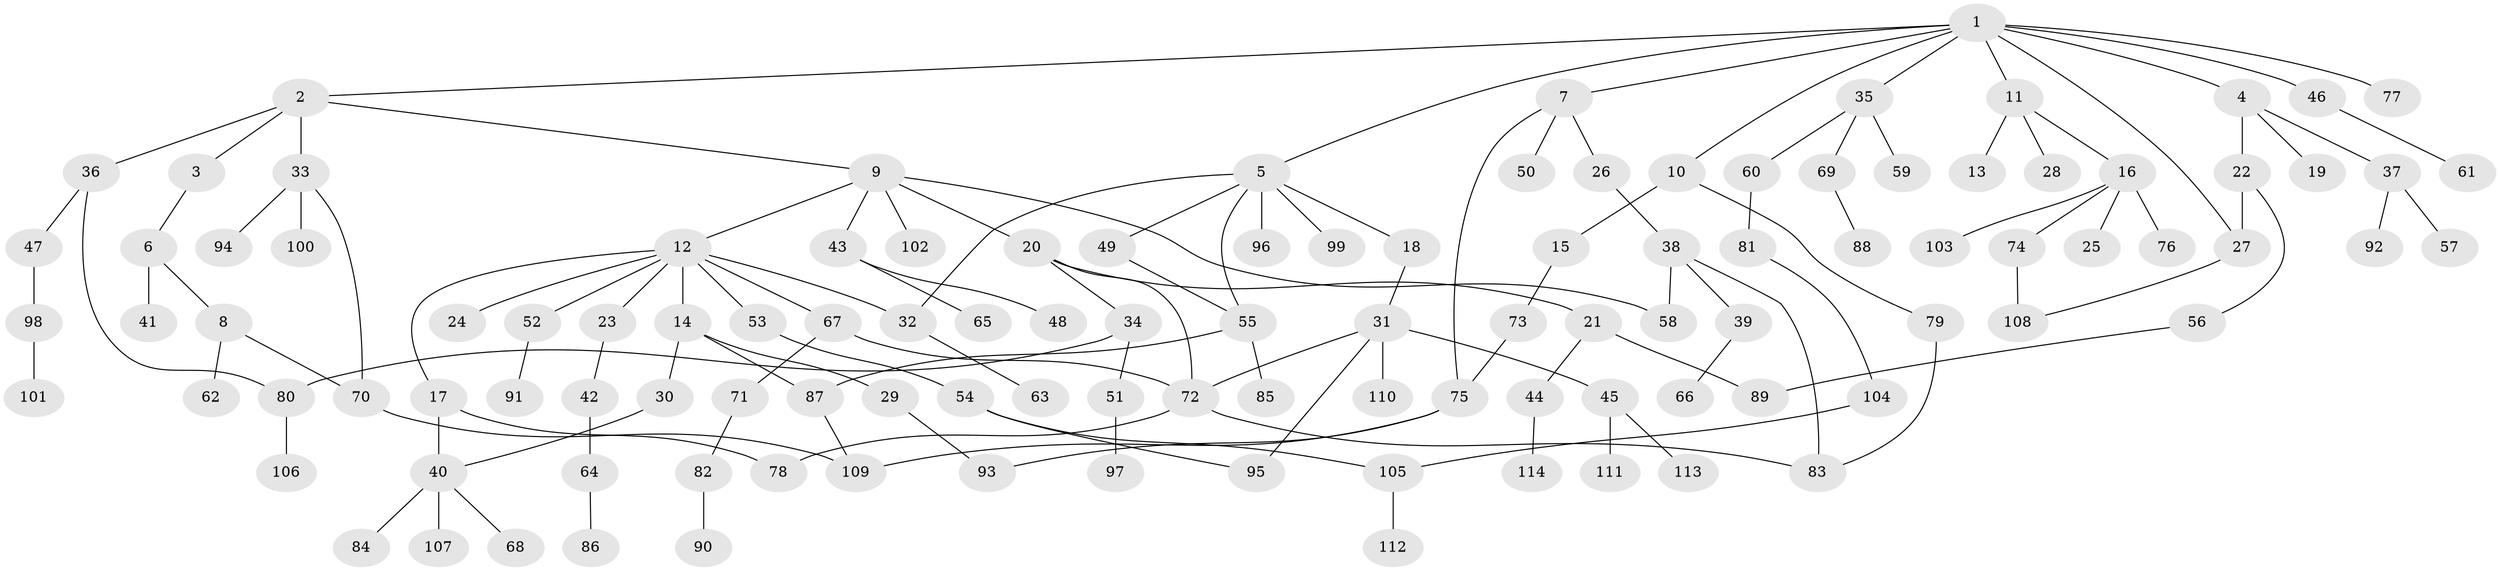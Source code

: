 // coarse degree distribution, {12: 0.012658227848101266, 5: 0.0759493670886076, 3: 0.13924050632911392, 7: 0.02531645569620253, 2: 0.26582278481012656, 11: 0.012658227848101266, 1: 0.4050632911392405, 4: 0.05063291139240506, 8: 0.012658227848101266}
// Generated by graph-tools (version 1.1) at 2025/51/02/27/25 19:51:40]
// undirected, 114 vertices, 134 edges
graph export_dot {
graph [start="1"]
  node [color=gray90,style=filled];
  1;
  2;
  3;
  4;
  5;
  6;
  7;
  8;
  9;
  10;
  11;
  12;
  13;
  14;
  15;
  16;
  17;
  18;
  19;
  20;
  21;
  22;
  23;
  24;
  25;
  26;
  27;
  28;
  29;
  30;
  31;
  32;
  33;
  34;
  35;
  36;
  37;
  38;
  39;
  40;
  41;
  42;
  43;
  44;
  45;
  46;
  47;
  48;
  49;
  50;
  51;
  52;
  53;
  54;
  55;
  56;
  57;
  58;
  59;
  60;
  61;
  62;
  63;
  64;
  65;
  66;
  67;
  68;
  69;
  70;
  71;
  72;
  73;
  74;
  75;
  76;
  77;
  78;
  79;
  80;
  81;
  82;
  83;
  84;
  85;
  86;
  87;
  88;
  89;
  90;
  91;
  92;
  93;
  94;
  95;
  96;
  97;
  98;
  99;
  100;
  101;
  102;
  103;
  104;
  105;
  106;
  107;
  108;
  109;
  110;
  111;
  112;
  113;
  114;
  1 -- 2;
  1 -- 4;
  1 -- 5;
  1 -- 7;
  1 -- 10;
  1 -- 11;
  1 -- 35;
  1 -- 46;
  1 -- 77;
  1 -- 27;
  2 -- 3;
  2 -- 9;
  2 -- 33;
  2 -- 36;
  3 -- 6;
  4 -- 19;
  4 -- 22;
  4 -- 37;
  5 -- 18;
  5 -- 32;
  5 -- 49;
  5 -- 55;
  5 -- 96;
  5 -- 99;
  6 -- 8;
  6 -- 41;
  7 -- 26;
  7 -- 50;
  7 -- 75;
  8 -- 62;
  8 -- 70;
  9 -- 12;
  9 -- 20;
  9 -- 43;
  9 -- 102;
  9 -- 58;
  10 -- 15;
  10 -- 79;
  11 -- 13;
  11 -- 16;
  11 -- 28;
  12 -- 14;
  12 -- 17;
  12 -- 23;
  12 -- 24;
  12 -- 52;
  12 -- 53;
  12 -- 67;
  12 -- 32;
  14 -- 29;
  14 -- 30;
  14 -- 87;
  15 -- 73;
  16 -- 25;
  16 -- 74;
  16 -- 76;
  16 -- 103;
  17 -- 78;
  17 -- 40;
  18 -- 31;
  20 -- 21;
  20 -- 34;
  20 -- 72;
  21 -- 44;
  21 -- 89;
  22 -- 27;
  22 -- 56;
  23 -- 42;
  26 -- 38;
  27 -- 108;
  29 -- 93;
  30 -- 40;
  31 -- 45;
  31 -- 72;
  31 -- 110;
  31 -- 95;
  32 -- 63;
  33 -- 70;
  33 -- 94;
  33 -- 100;
  34 -- 51;
  34 -- 80;
  35 -- 59;
  35 -- 60;
  35 -- 69;
  36 -- 47;
  36 -- 80;
  37 -- 57;
  37 -- 92;
  38 -- 39;
  38 -- 58;
  38 -- 83;
  39 -- 66;
  40 -- 68;
  40 -- 84;
  40 -- 107;
  42 -- 64;
  43 -- 48;
  43 -- 65;
  44 -- 114;
  45 -- 111;
  45 -- 113;
  46 -- 61;
  47 -- 98;
  49 -- 55;
  51 -- 97;
  52 -- 91;
  53 -- 54;
  54 -- 95;
  54 -- 105;
  55 -- 85;
  55 -- 87;
  56 -- 89;
  60 -- 81;
  64 -- 86;
  67 -- 71;
  67 -- 72;
  69 -- 88;
  70 -- 109;
  71 -- 82;
  72 -- 83;
  72 -- 78;
  73 -- 75;
  74 -- 108;
  75 -- 93;
  75 -- 109;
  79 -- 83;
  80 -- 106;
  81 -- 104;
  82 -- 90;
  87 -- 109;
  98 -- 101;
  104 -- 105;
  105 -- 112;
}

